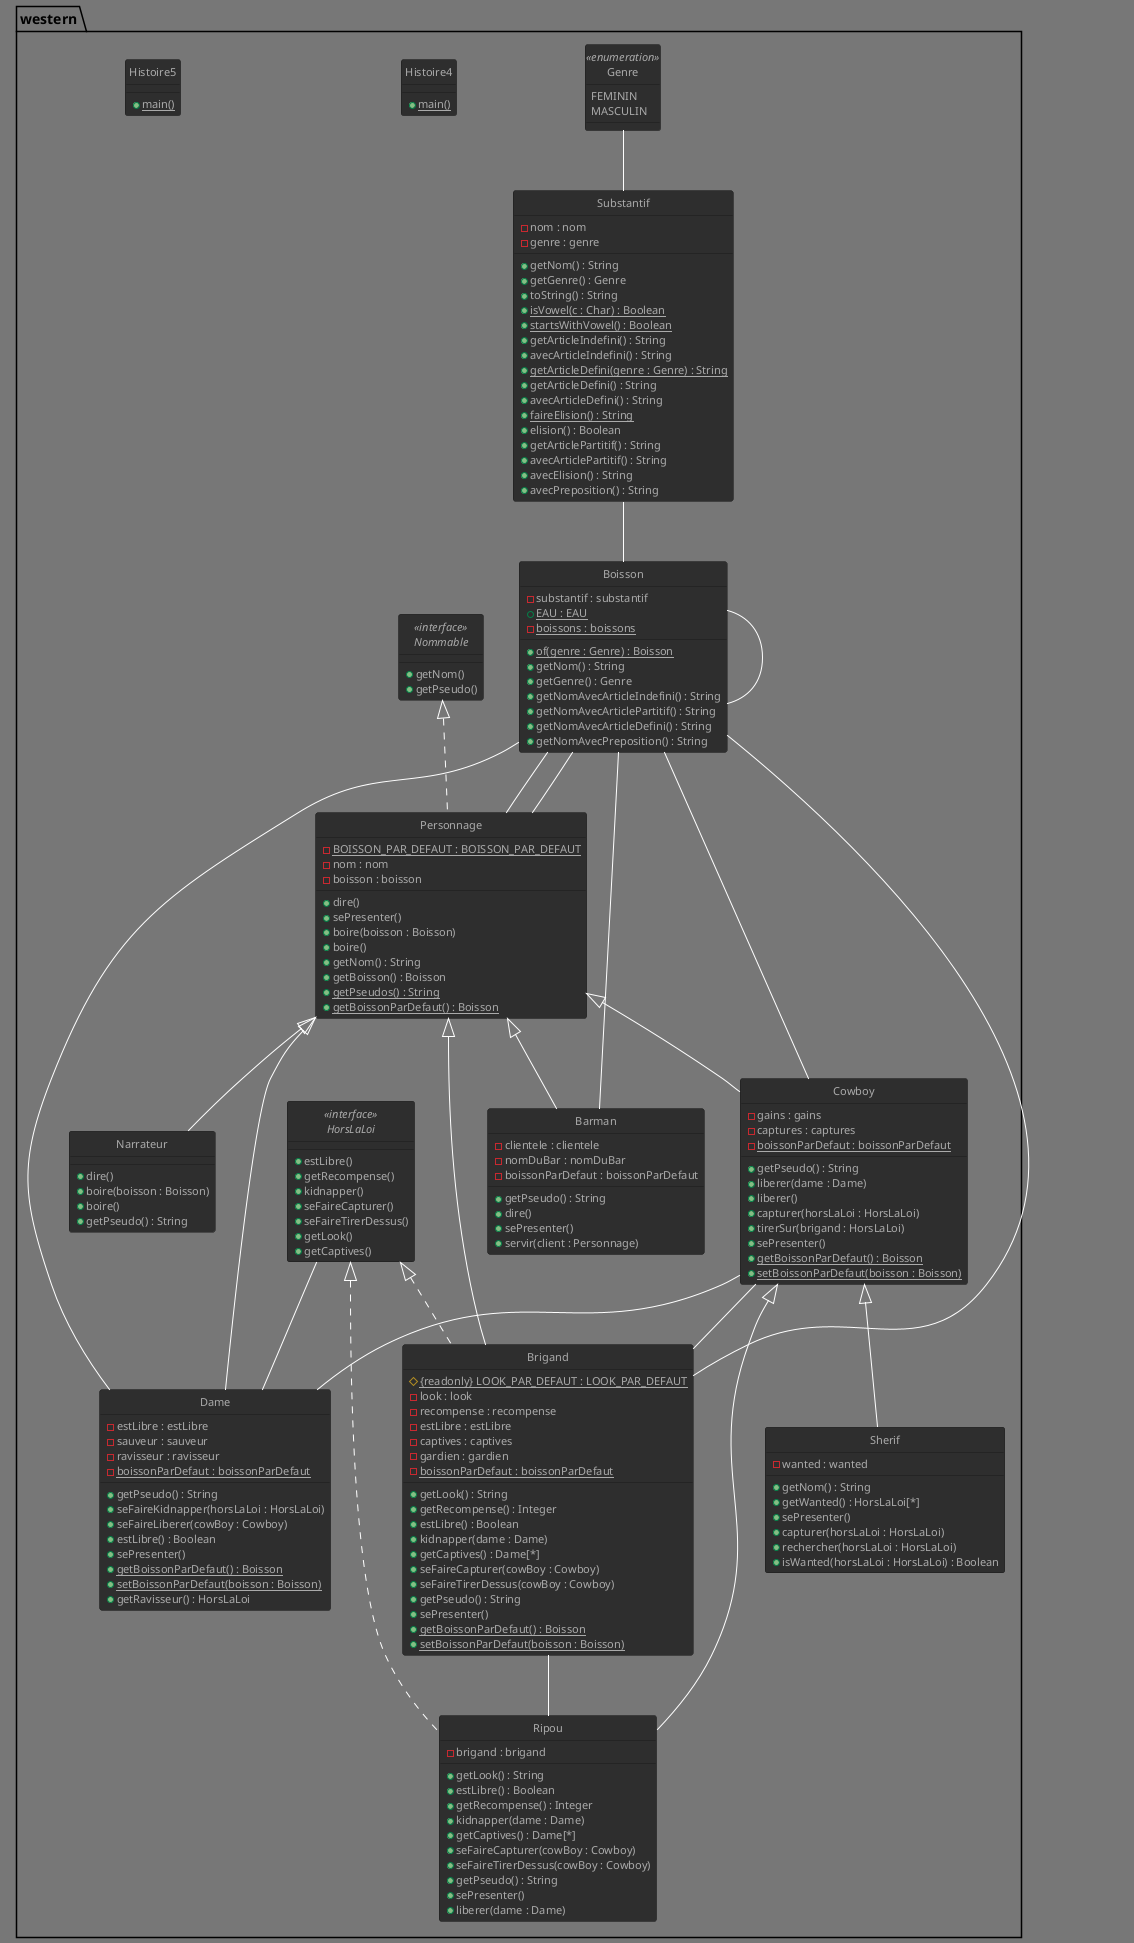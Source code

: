 @startuml
!theme reddress-darkgreen
skinparam style strictuml

package western {
class Barman extends western.Personnage {
-clientele : clientele
-nomDuBar : nomDuBar
-boissonParDefaut : boissonParDefaut
+getPseudo() : String
+dire()
+sePresenter()
+servir(client : Personnage)

}
class Boisson {
-substantif : substantif
+ {static} EAU : EAU
- {static} boissons : boissons
+ {static} of(genre : Genre) : Boisson
+getNom() : String
+getGenre() : Genre
+getNomAvecArticleIndefini() : String
+getNomAvecArticlePartitif() : String
+getNomAvecArticleDefini() : String
+getNomAvecPreposition() : String

}
class Brigand extends western.Personnage implements western.HorsLaLoi {
# {static}  {readonly} LOOK_PAR_DEFAUT : LOOK_PAR_DEFAUT
-look : look
-recompense : recompense
-estLibre : estLibre
-captives : captives
-gardien : gardien
+getLook() : String
+getRecompense() : Integer
+estLibre() : Boolean
+kidnapper(dame : Dame)
+getCaptives() : Dame[*]
+seFaireCapturer(cowBoy : Cowboy)
+seFaireTirerDessus(cowBoy : Cowboy)
+getPseudo() : String
+sePresenter()
- {static} boissonParDefaut : boissonParDefaut
+ {static} getBoissonParDefaut() : Boisson
+ {static} setBoissonParDefaut(boisson : Boisson)

}
class Cowboy extends western.Personnage {
-gains : gains
-captures : captures
+getPseudo() : String
+liberer(dame : Dame)
+liberer()
+capturer(horsLaLoi : HorsLaLoi)
+tirerSur(brigand : HorsLaLoi)
+sePresenter()
- {static} boissonParDefaut : boissonParDefaut
+ {static} getBoissonParDefaut() : Boisson
+ {static} setBoissonParDefaut(boisson : Boisson)

}
class Dame extends western.Personnage {
-estLibre : estLibre
-sauveur : sauveur
-ravisseur : ravisseur
+getPseudo() : String
+seFaireKidnapper(horsLaLoi : HorsLaLoi)
+seFaireLiberer(cowBoy : Cowboy)
+estLibre() : Boolean
+sePresenter()
- {static} boissonParDefaut : boissonParDefaut
+ {static} getBoissonParDefaut() : Boisson
+ {static} setBoissonParDefaut(boisson : Boisson)
+getRavisseur() : HorsLaLoi

}
enum Genre <<enumeration>> {
FEMININ
MASCULIN

}
class Histoire4 {
+ {static} main()

}
class Histoire5 {
+ {static} main()

}
interface HorsLaLoi <<interface>> {
+estLibre()
+getRecompense()
+kidnapper()
+seFaireCapturer()
+seFaireTirerDessus()
+getLook()
+getCaptives()

}
class Narrateur extends western.Personnage {
+dire()
+boire(boisson : Boisson)
+boire()
+getPseudo() : String

}
interface Nommable <<interface>> {
+getNom()
+getPseudo()

}
class Personnage implements western.Nommable {
- {static} BOISSON_PAR_DEFAUT : BOISSON_PAR_DEFAUT
-nom : nom
-boisson : boisson
+dire()
+sePresenter()
+boire(boisson : Boisson)
+boire()
+getNom() : String
+getBoisson() : Boisson
+ {static} getPseudos() : String
+ {static} getBoissonParDefaut() : Boisson

}
class Ripou extends western.Cowboy implements western.HorsLaLoi {
-brigand : brigand
+getLook() : String
+estLibre() : Boolean
+getRecompense() : Integer
+kidnapper(dame : Dame)
+getCaptives() : Dame[*]
+seFaireCapturer(cowBoy : Cowboy)
+seFaireTirerDessus(cowBoy : Cowboy)
+getPseudo() : String
+sePresenter()
+liberer(dame : Dame)

}
class Sherif extends western.Cowboy {
-wanted : wanted
+getNom() : String
+getWanted() : HorsLaLoi[*]
+sePresenter()
+capturer(horsLaLoi : HorsLaLoi)
+rechercher(horsLaLoi : HorsLaLoi)
+isWanted(horsLaLoi : HorsLaLoi) : Boolean

}
class Substantif {
-nom : nom
-genre : genre
+getNom() : String
+getGenre() : Genre
+toString() : String
+ {static} isVowel(c : Char) : Boolean
+ {static} startsWithVowel() : Boolean
+getArticleIndefini() : String
+avecArticleIndefini() : String
+ {static} getArticleDefini(genre : Genre) : String
+getArticleDefini() : String
+avecArticleDefini() : String
+ {static} faireElision() : String
+elision() : Boolean
+getArticlePartitif() : String
+avecArticlePartitif() : String
+avecElision() : String
+avecPreposition() : String

}
western.Boisson -- Barman
western.Substantif -- Boisson
western.Boisson -- Boisson
western.Cowboy -- Brigand
western.Boisson -- Brigand
western.Boisson -- Cowboy
western.Cowboy -- Dame
western.HorsLaLoi -- Dame
western.Boisson -- Dame
western.Boisson -- Personnage
western.Boisson -- Personnage
western.Brigand -- Ripou
western.Genre -- Substantif

@enduml

